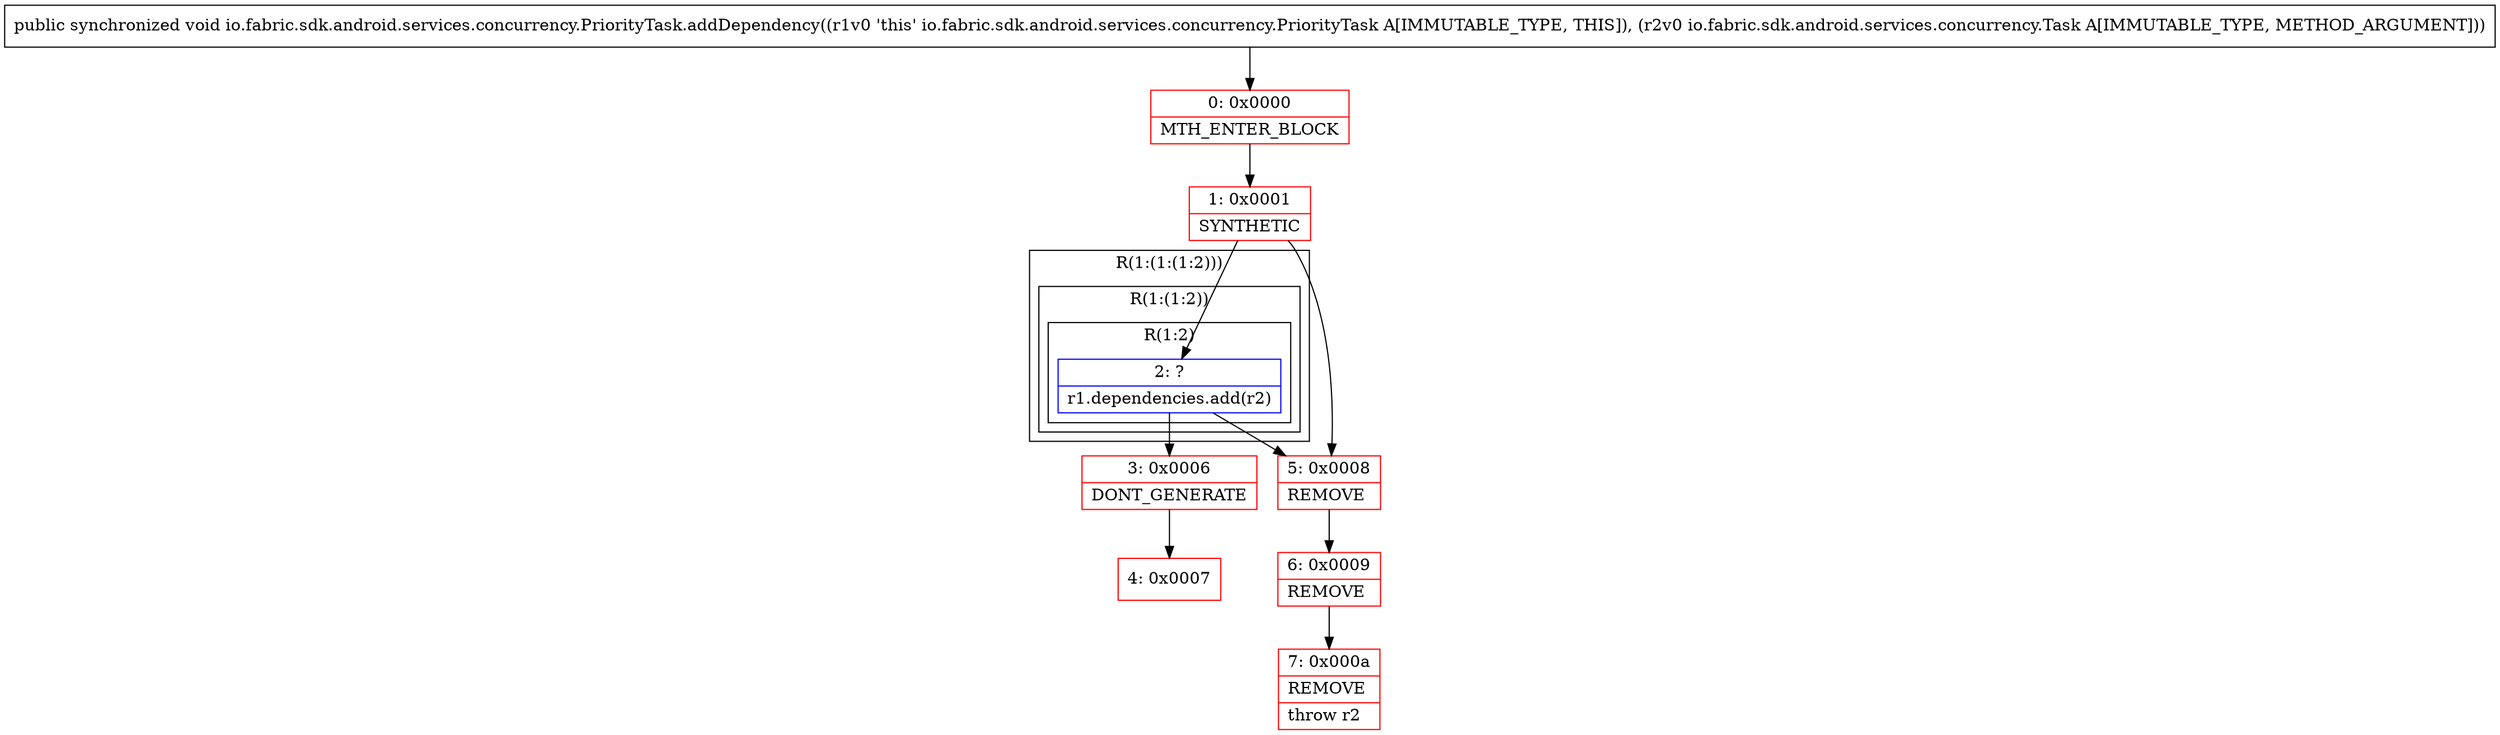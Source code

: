 digraph "CFG forio.fabric.sdk.android.services.concurrency.PriorityTask.addDependency(Lio\/fabric\/sdk\/android\/services\/concurrency\/Task;)V" {
subgraph cluster_Region_1904132736 {
label = "R(1:(1:(1:2)))";
node [shape=record,color=blue];
subgraph cluster_Region_788145660 {
label = "R(1:(1:2))";
node [shape=record,color=blue];
subgraph cluster_Region_2062956303 {
label = "R(1:2)";
node [shape=record,color=blue];
Node_2 [shape=record,label="{2\:\ ?|r1.dependencies.add(r2)\l}"];
}
}
}
Node_0 [shape=record,color=red,label="{0\:\ 0x0000|MTH_ENTER_BLOCK\l}"];
Node_1 [shape=record,color=red,label="{1\:\ 0x0001|SYNTHETIC\l}"];
Node_3 [shape=record,color=red,label="{3\:\ 0x0006|DONT_GENERATE\l}"];
Node_4 [shape=record,color=red,label="{4\:\ 0x0007}"];
Node_5 [shape=record,color=red,label="{5\:\ 0x0008|REMOVE\l}"];
Node_6 [shape=record,color=red,label="{6\:\ 0x0009|REMOVE\l}"];
Node_7 [shape=record,color=red,label="{7\:\ 0x000a|REMOVE\l|throw r2\l}"];
MethodNode[shape=record,label="{public synchronized void io.fabric.sdk.android.services.concurrency.PriorityTask.addDependency((r1v0 'this' io.fabric.sdk.android.services.concurrency.PriorityTask A[IMMUTABLE_TYPE, THIS]), (r2v0 io.fabric.sdk.android.services.concurrency.Task A[IMMUTABLE_TYPE, METHOD_ARGUMENT])) }"];
MethodNode -> Node_0;
Node_2 -> Node_3;
Node_2 -> Node_5;
Node_0 -> Node_1;
Node_1 -> Node_2;
Node_1 -> Node_5;
Node_3 -> Node_4;
Node_5 -> Node_6;
Node_6 -> Node_7;
}

